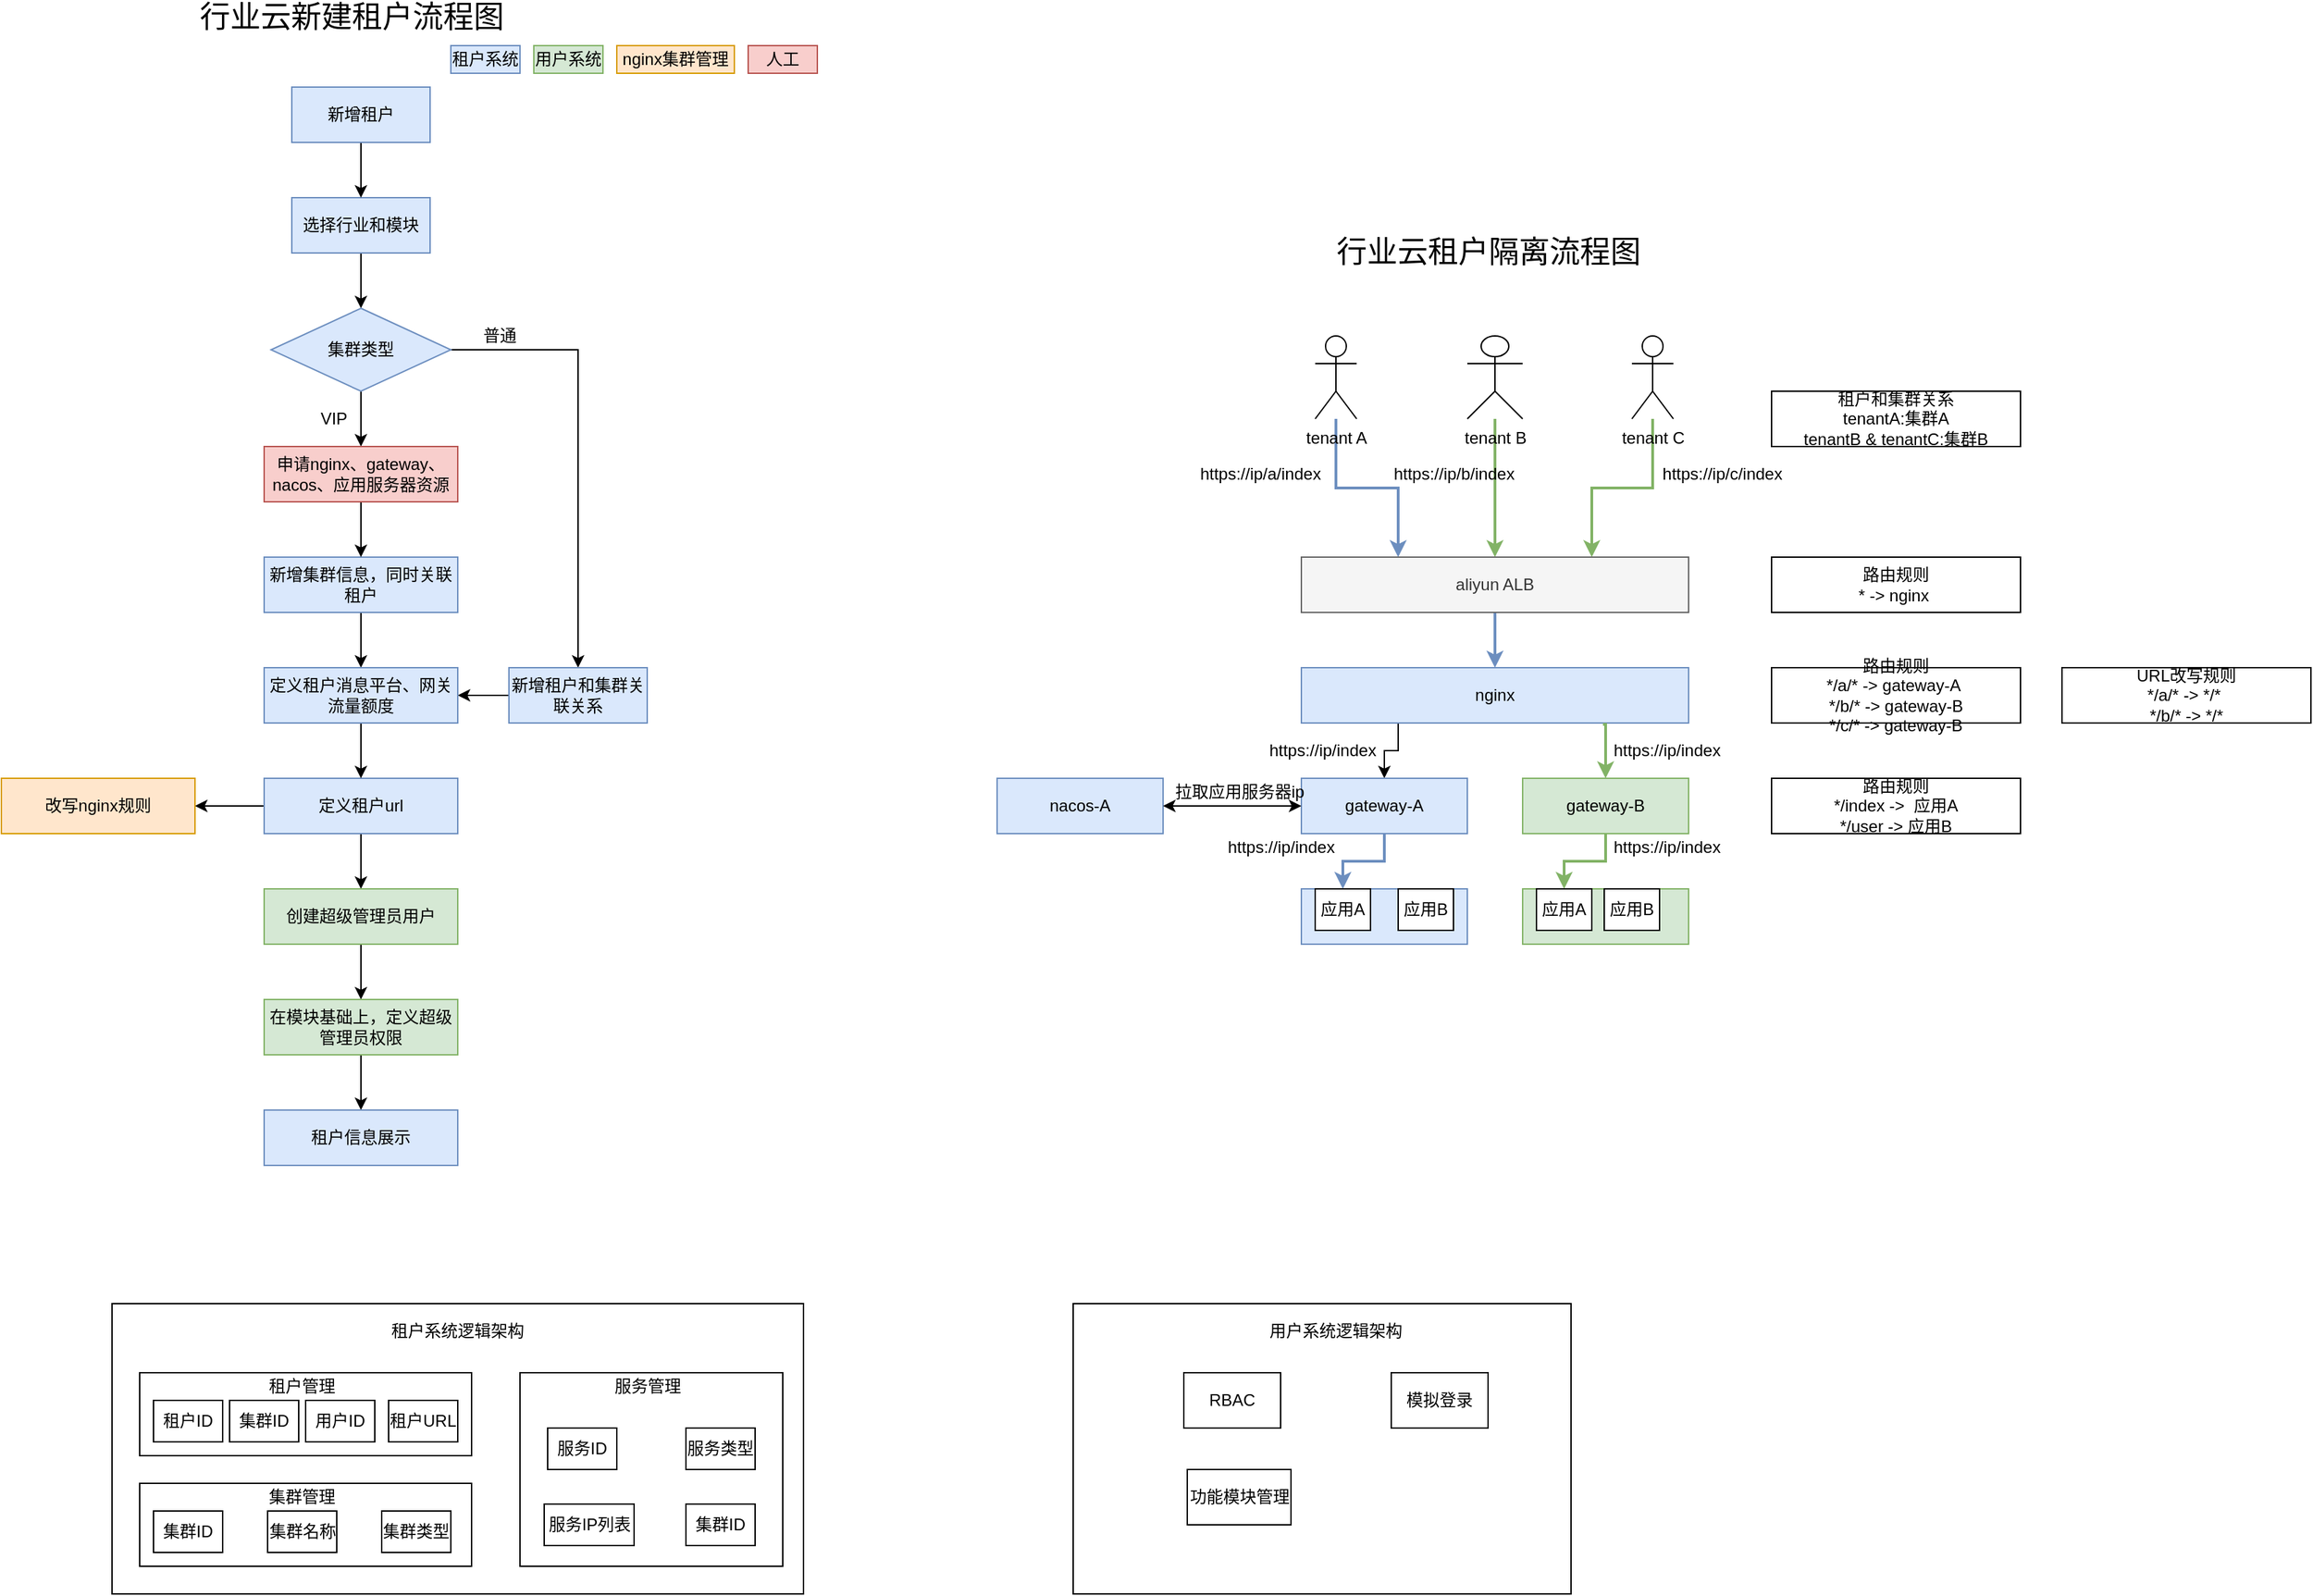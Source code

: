 <mxfile version="14.6.12" type="github">
  <diagram id="JblWaZ8aB8iVZCQLwsj8" name="Page-1">
    <mxGraphModel dx="2249" dy="1931" grid="1" gridSize="10" guides="1" tooltips="1" connect="1" arrows="1" fold="1" page="1" pageScale="1" pageWidth="827" pageHeight="1169" math="0" shadow="0">
      <root>
        <mxCell id="0" />
        <mxCell id="1" parent="0" />
        <mxCell id="si1Oo1tkvW6U5wxhtszM-8" style="edgeStyle=orthogonalEdgeStyle;rounded=0;orthogonalLoop=1;jettySize=auto;html=1;entryX=0.5;entryY=0;entryDx=0;entryDy=0;fillColor=#d5e8d4;strokeColor=#82b366;strokeWidth=2;" parent="1" source="si1Oo1tkvW6U5wxhtszM-1" target="si1Oo1tkvW6U5wxhtszM-6" edge="1">
          <mxGeometry relative="1" as="geometry" />
        </mxCell>
        <mxCell id="si1Oo1tkvW6U5wxhtszM-1" value="tenant B" style="shape=umlActor;verticalLabelPosition=bottom;verticalAlign=top;html=1;outlineConnect=0;" parent="1" vertex="1">
          <mxGeometry x="280" y="40" width="40" height="60" as="geometry" />
        </mxCell>
        <mxCell id="si1Oo1tkvW6U5wxhtszM-9" style="edgeStyle=orthogonalEdgeStyle;rounded=0;orthogonalLoop=1;jettySize=auto;html=1;entryX=0.25;entryY=0;entryDx=0;entryDy=0;fillColor=#dae8fc;strokeColor=#6c8ebf;strokeWidth=2;" parent="1" source="si1Oo1tkvW6U5wxhtszM-2" target="si1Oo1tkvW6U5wxhtszM-6" edge="1">
          <mxGeometry relative="1" as="geometry" />
        </mxCell>
        <mxCell id="si1Oo1tkvW6U5wxhtszM-2" value="tenant A" style="shape=umlActor;verticalLabelPosition=bottom;verticalAlign=top;html=1;outlineConnect=0;" parent="1" vertex="1">
          <mxGeometry x="170" y="40" width="30" height="60" as="geometry" />
        </mxCell>
        <mxCell id="si1Oo1tkvW6U5wxhtszM-10" style="edgeStyle=orthogonalEdgeStyle;rounded=0;orthogonalLoop=1;jettySize=auto;html=1;entryX=0.75;entryY=0;entryDx=0;entryDy=0;strokeColor=#82b366;strokeWidth=2;fillColor=#d5e8d4;" parent="1" source="si1Oo1tkvW6U5wxhtszM-3" target="si1Oo1tkvW6U5wxhtszM-6" edge="1">
          <mxGeometry relative="1" as="geometry" />
        </mxCell>
        <mxCell id="si1Oo1tkvW6U5wxhtszM-3" value="tenant C" style="shape=umlActor;verticalLabelPosition=bottom;verticalAlign=top;html=1;outlineConnect=0;" parent="1" vertex="1">
          <mxGeometry x="399" y="40" width="30" height="60" as="geometry" />
        </mxCell>
        <mxCell id="si1Oo1tkvW6U5wxhtszM-5" value="租户和集群关系&lt;br&gt;tenantA:集群A&lt;br&gt;tenantB &amp;amp; tenantC:集群B" style="rounded=0;whiteSpace=wrap;html=1;" parent="1" vertex="1">
          <mxGeometry x="500" y="80" width="180" height="40" as="geometry" />
        </mxCell>
        <mxCell id="si1Oo1tkvW6U5wxhtszM-17" style="edgeStyle=orthogonalEdgeStyle;rounded=0;orthogonalLoop=1;jettySize=auto;html=1;exitX=0.5;exitY=1;exitDx=0;exitDy=0;strokeColor=#6c8ebf;strokeWidth=2;fillColor=#dae8fc;" parent="1" source="si1Oo1tkvW6U5wxhtszM-6" target="si1Oo1tkvW6U5wxhtszM-14" edge="1">
          <mxGeometry relative="1" as="geometry" />
        </mxCell>
        <mxCell id="si1Oo1tkvW6U5wxhtszM-6" value="aliyun ALB" style="rounded=0;whiteSpace=wrap;html=1;fillColor=#f5f5f5;strokeColor=#666666;fontColor=#333333;" parent="1" vertex="1">
          <mxGeometry x="160" y="200" width="280" height="40" as="geometry" />
        </mxCell>
        <mxCell id="si1Oo1tkvW6U5wxhtszM-11" value="https://ip/a/index" style="text;html=1;align=center;verticalAlign=middle;resizable=0;points=[];autosize=1;strokeColor=none;" parent="1" vertex="1">
          <mxGeometry x="80" y="130" width="100" height="20" as="geometry" />
        </mxCell>
        <mxCell id="si1Oo1tkvW6U5wxhtszM-12" value="https://ip/b/index" style="text;html=1;align=center;verticalAlign=middle;resizable=0;points=[];autosize=1;strokeColor=none;" parent="1" vertex="1">
          <mxGeometry x="220" y="130" width="100" height="20" as="geometry" />
        </mxCell>
        <mxCell id="si1Oo1tkvW6U5wxhtszM-13" value="https://ip/c/index" style="text;html=1;align=center;verticalAlign=middle;resizable=0;points=[];autosize=1;strokeColor=none;" parent="1" vertex="1">
          <mxGeometry x="414" y="130" width="100" height="20" as="geometry" />
        </mxCell>
        <mxCell id="si1Oo1tkvW6U5wxhtszM-123" style="edgeStyle=orthogonalEdgeStyle;rounded=0;orthogonalLoop=1;jettySize=auto;html=1;exitX=0.25;exitY=1;exitDx=0;exitDy=0;entryX=0.5;entryY=0;entryDx=0;entryDy=0;strokeWidth=1;" parent="1" source="si1Oo1tkvW6U5wxhtszM-14" target="si1Oo1tkvW6U5wxhtszM-25" edge="1">
          <mxGeometry relative="1" as="geometry" />
        </mxCell>
        <mxCell id="si1Oo1tkvW6U5wxhtszM-14" value="nginx" style="rounded=0;whiteSpace=wrap;html=1;fillColor=#dae8fc;strokeColor=#6c8ebf;" parent="1" vertex="1">
          <mxGeometry x="160" y="280" width="280" height="40" as="geometry" />
        </mxCell>
        <mxCell id="si1Oo1tkvW6U5wxhtszM-28" style="edgeStyle=orthogonalEdgeStyle;rounded=0;orthogonalLoop=1;jettySize=auto;html=1;exitX=0.779;exitY=1.025;exitDx=0;exitDy=0;entryX=0.5;entryY=0;entryDx=0;entryDy=0;strokeColor=#82b366;strokeWidth=2;fillColor=#d5e8d4;exitPerimeter=0;" parent="1" target="si1Oo1tkvW6U5wxhtszM-26" edge="1" source="si1Oo1tkvW6U5wxhtszM-14">
          <mxGeometry relative="1" as="geometry">
            <mxPoint x="380" y="360" as="sourcePoint" />
          </mxGeometry>
        </mxCell>
        <mxCell id="si1Oo1tkvW6U5wxhtszM-20" value="路由规则&lt;br&gt;* -&amp;gt; nginx&amp;nbsp;" style="rounded=0;whiteSpace=wrap;html=1;" parent="1" vertex="1">
          <mxGeometry x="500" y="200" width="180" height="40" as="geometry" />
        </mxCell>
        <mxCell id="si1Oo1tkvW6U5wxhtszM-56" style="edgeStyle=orthogonalEdgeStyle;rounded=0;orthogonalLoop=1;jettySize=auto;html=1;exitX=0.5;exitY=1;exitDx=0;exitDy=0;entryX=0.5;entryY=0;entryDx=0;entryDy=0;strokeColor=#6c8ebf;strokeWidth=2;fillColor=#dae8fc;" parent="1" source="si1Oo1tkvW6U5wxhtszM-25" target="si1Oo1tkvW6U5wxhtszM-45" edge="1">
          <mxGeometry relative="1" as="geometry" />
        </mxCell>
        <mxCell id="si1Oo1tkvW6U5wxhtszM-25" value="gateway-A" style="rounded=0;whiteSpace=wrap;html=1;fillColor=#dae8fc;strokeColor=#6c8ebf;" parent="1" vertex="1">
          <mxGeometry x="160" y="360" width="120" height="40" as="geometry" />
        </mxCell>
        <mxCell id="si1Oo1tkvW6U5wxhtszM-57" style="edgeStyle=orthogonalEdgeStyle;rounded=0;orthogonalLoop=1;jettySize=auto;html=1;exitX=0.5;exitY=1;exitDx=0;exitDy=0;entryX=0.5;entryY=0;entryDx=0;entryDy=0;strokeColor=#82b366;strokeWidth=2;fillColor=#d5e8d4;" parent="1" source="si1Oo1tkvW6U5wxhtszM-26" target="si1Oo1tkvW6U5wxhtszM-51" edge="1">
          <mxGeometry relative="1" as="geometry" />
        </mxCell>
        <mxCell id="si1Oo1tkvW6U5wxhtszM-26" value="gateway-B" style="rounded=0;whiteSpace=wrap;html=1;fillColor=#d5e8d4;strokeColor=#82b366;" parent="1" vertex="1">
          <mxGeometry x="320" y="360" width="120" height="40" as="geometry" />
        </mxCell>
        <mxCell id="si1Oo1tkvW6U5wxhtszM-29" value="https://ip/index" style="text;html=1;align=center;verticalAlign=middle;resizable=0;points=[];autosize=1;strokeColor=none;" parent="1" vertex="1">
          <mxGeometry x="130" y="330" width="90" height="20" as="geometry" />
        </mxCell>
        <mxCell id="si1Oo1tkvW6U5wxhtszM-30" value="https://ip/index" style="text;html=1;align=center;verticalAlign=middle;resizable=0;points=[];autosize=1;strokeColor=none;" parent="1" vertex="1">
          <mxGeometry x="379" y="330" width="90" height="20" as="geometry" />
        </mxCell>
        <mxCell id="si1Oo1tkvW6U5wxhtszM-31" value="nacos-A" style="rounded=0;whiteSpace=wrap;html=1;fillColor=#dae8fc;strokeColor=#6c8ebf;" parent="1" vertex="1">
          <mxGeometry x="-60" y="360" width="120" height="40" as="geometry" />
        </mxCell>
        <mxCell id="si1Oo1tkvW6U5wxhtszM-35" value="" style="endArrow=classic;startArrow=classic;html=1;entryX=0;entryY=0.5;entryDx=0;entryDy=0;exitX=1;exitY=0.5;exitDx=0;exitDy=0;" parent="1" source="si1Oo1tkvW6U5wxhtszM-31" edge="1" target="si1Oo1tkvW6U5wxhtszM-25">
          <mxGeometry width="50" height="50" relative="1" as="geometry">
            <mxPoint x="100" y="429.5" as="sourcePoint" />
            <mxPoint x="160" y="429.5" as="targetPoint" />
          </mxGeometry>
        </mxCell>
        <mxCell id="si1Oo1tkvW6U5wxhtszM-38" value="拉取应用服务器ip" style="text;html=1;align=center;verticalAlign=middle;resizable=0;points=[];autosize=1;strokeColor=none;" parent="1" vertex="1">
          <mxGeometry x="60" y="360" width="110" height="20" as="geometry" />
        </mxCell>
        <mxCell id="si1Oo1tkvW6U5wxhtszM-41" value="路由规则&lt;br&gt;*/index -&amp;gt;&amp;nbsp; 应用A&lt;br&gt;*/user -&amp;gt; 应用B" style="rounded=0;whiteSpace=wrap;html=1;" parent="1" vertex="1">
          <mxGeometry x="500" y="360" width="180" height="40" as="geometry" />
        </mxCell>
        <mxCell id="si1Oo1tkvW6U5wxhtszM-44" value="" style="rounded=0;whiteSpace=wrap;html=1;fillColor=#dae8fc;strokeColor=#6c8ebf;" parent="1" vertex="1">
          <mxGeometry x="160" y="440" width="120" height="40" as="geometry" />
        </mxCell>
        <mxCell id="si1Oo1tkvW6U5wxhtszM-45" value="应用A" style="rounded=0;whiteSpace=wrap;html=1;" parent="1" vertex="1">
          <mxGeometry x="170" y="440" width="40" height="30" as="geometry" />
        </mxCell>
        <mxCell id="si1Oo1tkvW6U5wxhtszM-46" value="应用B" style="rounded=0;whiteSpace=wrap;html=1;" parent="1" vertex="1">
          <mxGeometry x="230" y="440" width="40" height="30" as="geometry" />
        </mxCell>
        <mxCell id="si1Oo1tkvW6U5wxhtszM-50" value="" style="rounded=0;whiteSpace=wrap;html=1;fillColor=#d5e8d4;strokeColor=#82b366;" parent="1" vertex="1">
          <mxGeometry x="320" y="440" width="120" height="40" as="geometry" />
        </mxCell>
        <mxCell id="si1Oo1tkvW6U5wxhtszM-51" value="应用A" style="rounded=0;whiteSpace=wrap;html=1;" parent="1" vertex="1">
          <mxGeometry x="330" y="440" width="40" height="30" as="geometry" />
        </mxCell>
        <mxCell id="si1Oo1tkvW6U5wxhtszM-52" value="应用B" style="rounded=0;whiteSpace=wrap;html=1;" parent="1" vertex="1">
          <mxGeometry x="379" y="440" width="40" height="30" as="geometry" />
        </mxCell>
        <mxCell id="si1Oo1tkvW6U5wxhtszM-58" value="https://ip/index" style="text;html=1;align=center;verticalAlign=middle;resizable=0;points=[];autosize=1;strokeColor=none;" parent="1" vertex="1">
          <mxGeometry x="100" y="400" width="90" height="20" as="geometry" />
        </mxCell>
        <mxCell id="si1Oo1tkvW6U5wxhtszM-61" value="https://ip/index" style="text;html=1;align=center;verticalAlign=middle;resizable=0;points=[];autosize=1;strokeColor=none;" parent="1" vertex="1">
          <mxGeometry x="379" y="400" width="90" height="20" as="geometry" />
        </mxCell>
        <mxCell id="si1Oo1tkvW6U5wxhtszM-64" value="&lt;font style=&quot;font-size: 22px&quot;&gt;行业云租户隔离流程图&lt;/font&gt;" style="text;html=1;align=center;verticalAlign=middle;resizable=0;points=[];autosize=1;strokeColor=none;" parent="1" vertex="1">
          <mxGeometry x="175" y="-30" width="240" height="20" as="geometry" />
        </mxCell>
        <mxCell id="si1Oo1tkvW6U5wxhtszM-65" value="&lt;font style=&quot;font-size: 22px&quot;&gt;行业云新建租户流程图&lt;/font&gt;" style="text;html=1;align=center;verticalAlign=middle;resizable=0;points=[];autosize=1;strokeColor=none;" parent="1" vertex="1">
          <mxGeometry x="-647.5" y="-200" width="240" height="20" as="geometry" />
        </mxCell>
        <mxCell id="si1Oo1tkvW6U5wxhtszM-69" style="edgeStyle=orthogonalEdgeStyle;rounded=0;orthogonalLoop=1;jettySize=auto;html=1;exitX=0.5;exitY=1;exitDx=0;exitDy=0;entryX=0.5;entryY=0;entryDx=0;entryDy=0;strokeWidth=1;" parent="1" source="si1Oo1tkvW6U5wxhtszM-66" target="si1Oo1tkvW6U5wxhtszM-68" edge="1">
          <mxGeometry relative="1" as="geometry" />
        </mxCell>
        <mxCell id="si1Oo1tkvW6U5wxhtszM-66" value="选择行业和模块" style="rounded=0;whiteSpace=wrap;html=1;fillColor=#dae8fc;strokeColor=#6c8ebf;" parent="1" vertex="1">
          <mxGeometry x="-570" y="-60" width="100" height="40" as="geometry" />
        </mxCell>
        <mxCell id="si1Oo1tkvW6U5wxhtszM-73" style="edgeStyle=orthogonalEdgeStyle;rounded=0;orthogonalLoop=1;jettySize=auto;html=1;strokeWidth=1;" parent="1" source="si1Oo1tkvW6U5wxhtszM-68" target="si1Oo1tkvW6U5wxhtszM-72" edge="1">
          <mxGeometry relative="1" as="geometry" />
        </mxCell>
        <mxCell id="oAvXjp7Cg_e-QrGF-36S-9" style="edgeStyle=orthogonalEdgeStyle;rounded=0;orthogonalLoop=1;jettySize=auto;html=1;exitX=0.5;exitY=1;exitDx=0;exitDy=0;entryX=0.5;entryY=0;entryDx=0;entryDy=0;" edge="1" parent="1" source="si1Oo1tkvW6U5wxhtszM-68" target="si1Oo1tkvW6U5wxhtszM-85">
          <mxGeometry relative="1" as="geometry" />
        </mxCell>
        <mxCell id="si1Oo1tkvW6U5wxhtszM-68" value="集群类型" style="rhombus;whiteSpace=wrap;html=1;fillColor=#dae8fc;strokeColor=#6c8ebf;strokeWidth=1;" parent="1" vertex="1">
          <mxGeometry x="-585" y="20" width="130" height="60" as="geometry" />
        </mxCell>
        <mxCell id="oAvXjp7Cg_e-QrGF-36S-14" style="edgeStyle=orthogonalEdgeStyle;rounded=0;orthogonalLoop=1;jettySize=auto;html=1;exitX=0;exitY=0.5;exitDx=0;exitDy=0;entryX=1;entryY=0.5;entryDx=0;entryDy=0;" edge="1" parent="1" source="si1Oo1tkvW6U5wxhtszM-72" target="oAvXjp7Cg_e-QrGF-36S-13">
          <mxGeometry relative="1" as="geometry" />
        </mxCell>
        <mxCell id="si1Oo1tkvW6U5wxhtszM-72" value="新增租户和集群关联关系" style="rounded=0;whiteSpace=wrap;html=1;fillColor=#dae8fc;strokeColor=#6c8ebf;strokeWidth=1;" parent="1" vertex="1">
          <mxGeometry x="-413" y="280" width="100" height="40" as="geometry" />
        </mxCell>
        <mxCell id="si1Oo1tkvW6U5wxhtszM-74" value="普通" style="text;html=1;align=center;verticalAlign=middle;resizable=0;points=[];autosize=1;strokeColor=none;strokeWidth=1;" parent="1" vertex="1">
          <mxGeometry x="-440" y="30" width="40" height="20" as="geometry" />
        </mxCell>
        <mxCell id="oAvXjp7Cg_e-QrGF-36S-15" style="edgeStyle=orthogonalEdgeStyle;rounded=0;orthogonalLoop=1;jettySize=auto;html=1;exitX=0.5;exitY=1;exitDx=0;exitDy=0;entryX=0.5;entryY=0;entryDx=0;entryDy=0;" edge="1" parent="1" source="si1Oo1tkvW6U5wxhtszM-75" target="oAvXjp7Cg_e-QrGF-36S-13">
          <mxGeometry relative="1" as="geometry" />
        </mxCell>
        <mxCell id="si1Oo1tkvW6U5wxhtszM-75" value="新增集群信息，同时关联租户" style="rounded=0;whiteSpace=wrap;html=1;fillColor=#dae8fc;strokeColor=#6c8ebf;strokeWidth=1;" parent="1" vertex="1">
          <mxGeometry x="-590" y="200" width="140" height="40" as="geometry" />
        </mxCell>
        <mxCell id="si1Oo1tkvW6U5wxhtszM-80" style="edgeStyle=orthogonalEdgeStyle;rounded=0;orthogonalLoop=1;jettySize=auto;html=1;exitX=0.5;exitY=1;exitDx=0;exitDy=0;entryX=0.5;entryY=0;entryDx=0;entryDy=0;strokeWidth=1;" parent="1" source="si1Oo1tkvW6U5wxhtszM-76" target="si1Oo1tkvW6U5wxhtszM-79" edge="1">
          <mxGeometry relative="1" as="geometry" />
        </mxCell>
        <mxCell id="si1Oo1tkvW6U5wxhtszM-88" style="edgeStyle=orthogonalEdgeStyle;rounded=0;orthogonalLoop=1;jettySize=auto;html=1;entryX=1;entryY=0.5;entryDx=0;entryDy=0;strokeWidth=1;" parent="1" source="si1Oo1tkvW6U5wxhtszM-76" target="si1Oo1tkvW6U5wxhtszM-86" edge="1">
          <mxGeometry relative="1" as="geometry" />
        </mxCell>
        <mxCell id="si1Oo1tkvW6U5wxhtszM-76" value="定义租户url" style="rounded=0;whiteSpace=wrap;html=1;fillColor=#dae8fc;strokeColor=#6c8ebf;strokeWidth=1;" parent="1" vertex="1">
          <mxGeometry x="-590" y="360" width="140" height="40" as="geometry" />
        </mxCell>
        <mxCell id="si1Oo1tkvW6U5wxhtszM-90" style="edgeStyle=orthogonalEdgeStyle;rounded=0;orthogonalLoop=1;jettySize=auto;html=1;exitX=0.5;exitY=1;exitDx=0;exitDy=0;entryX=0.5;entryY=0;entryDx=0;entryDy=0;strokeWidth=1;" parent="1" source="si1Oo1tkvW6U5wxhtszM-79" target="si1Oo1tkvW6U5wxhtszM-89" edge="1">
          <mxGeometry relative="1" as="geometry" />
        </mxCell>
        <mxCell id="si1Oo1tkvW6U5wxhtszM-79" value="创建超级管理员用户" style="rounded=0;whiteSpace=wrap;html=1;fillColor=#d5e8d4;strokeColor=#82b366;" parent="1" vertex="1">
          <mxGeometry x="-590" y="440" width="140" height="40" as="geometry" />
        </mxCell>
        <mxCell id="si1Oo1tkvW6U5wxhtszM-82" value="租户系统" style="rounded=0;whiteSpace=wrap;html=1;fillColor=#dae8fc;strokeColor=#6c8ebf;" parent="1" vertex="1">
          <mxGeometry x="-455" y="-170" width="50" height="20" as="geometry" />
        </mxCell>
        <mxCell id="si1Oo1tkvW6U5wxhtszM-83" value="用户系统" style="rounded=0;whiteSpace=wrap;html=1;fillColor=#d5e8d4;strokeColor=#82b366;" parent="1" vertex="1">
          <mxGeometry x="-395" y="-170" width="50" height="20" as="geometry" />
        </mxCell>
        <mxCell id="si1Oo1tkvW6U5wxhtszM-84" value="nginx集群管理" style="rounded=0;whiteSpace=wrap;html=1;fillColor=#ffe6cc;strokeColor=#d79b00;" parent="1" vertex="1">
          <mxGeometry x="-335" y="-170" width="85" height="20" as="geometry" />
        </mxCell>
        <mxCell id="oAvXjp7Cg_e-QrGF-36S-10" style="edgeStyle=orthogonalEdgeStyle;rounded=0;orthogonalLoop=1;jettySize=auto;html=1;exitX=0.5;exitY=1;exitDx=0;exitDy=0;entryX=0.5;entryY=0;entryDx=0;entryDy=0;" edge="1" parent="1" source="si1Oo1tkvW6U5wxhtszM-85" target="si1Oo1tkvW6U5wxhtszM-75">
          <mxGeometry relative="1" as="geometry" />
        </mxCell>
        <mxCell id="si1Oo1tkvW6U5wxhtszM-85" value="申请nginx、gateway、nacos、应用服务器资源" style="rounded=0;whiteSpace=wrap;html=1;fillColor=#f8cecc;strokeColor=#b85450;strokeWidth=1;" parent="1" vertex="1">
          <mxGeometry x="-590" y="120" width="140" height="40" as="geometry" />
        </mxCell>
        <mxCell id="si1Oo1tkvW6U5wxhtszM-86" value="改写nginx规则" style="rounded=0;whiteSpace=wrap;html=1;fillColor=#ffe6cc;strokeColor=#d79b00;strokeWidth=1;" parent="1" vertex="1">
          <mxGeometry x="-780" y="360" width="140" height="40" as="geometry" />
        </mxCell>
        <mxCell id="oAvXjp7Cg_e-QrGF-36S-18" style="edgeStyle=orthogonalEdgeStyle;rounded=0;orthogonalLoop=1;jettySize=auto;html=1;exitX=0.5;exitY=1;exitDx=0;exitDy=0;entryX=0.5;entryY=0;entryDx=0;entryDy=0;" edge="1" parent="1" source="si1Oo1tkvW6U5wxhtszM-89" target="oAvXjp7Cg_e-QrGF-36S-17">
          <mxGeometry relative="1" as="geometry" />
        </mxCell>
        <mxCell id="si1Oo1tkvW6U5wxhtszM-89" value="在模块基础上，定义超级管理员权限" style="rounded=0;whiteSpace=wrap;html=1;fillColor=#d5e8d4;strokeColor=#82b366;" parent="1" vertex="1">
          <mxGeometry x="-590" y="520" width="140" height="40" as="geometry" />
        </mxCell>
        <mxCell id="si1Oo1tkvW6U5wxhtszM-92" value="" style="rounded=0;whiteSpace=wrap;html=1;strokeWidth=1;" parent="1" vertex="1">
          <mxGeometry x="-700" y="740" width="500" height="210" as="geometry" />
        </mxCell>
        <mxCell id="si1Oo1tkvW6U5wxhtszM-93" value="租户系统逻辑架构" style="text;html=1;strokeColor=none;fillColor=none;align=center;verticalAlign=middle;whiteSpace=wrap;rounded=0;" parent="1" vertex="1">
          <mxGeometry x="-500" y="750" width="100" height="20" as="geometry" />
        </mxCell>
        <mxCell id="si1Oo1tkvW6U5wxhtszM-94" value="" style="rounded=0;whiteSpace=wrap;html=1;strokeWidth=1;" parent="1" vertex="1">
          <mxGeometry x="-680" y="790" width="240" height="60" as="geometry" />
        </mxCell>
        <mxCell id="si1Oo1tkvW6U5wxhtszM-95" value="" style="rounded=0;whiteSpace=wrap;html=1;strokeWidth=1;" parent="1" vertex="1">
          <mxGeometry x="-680" y="870" width="240" height="60" as="geometry" />
        </mxCell>
        <mxCell id="si1Oo1tkvW6U5wxhtszM-97" value="" style="rounded=0;whiteSpace=wrap;html=1;strokeWidth=1;" parent="1" vertex="1">
          <mxGeometry x="-405" y="790" width="190" height="140" as="geometry" />
        </mxCell>
        <mxCell id="si1Oo1tkvW6U5wxhtszM-98" value="租户ID" style="rounded=0;whiteSpace=wrap;html=1;strokeWidth=1;" parent="1" vertex="1">
          <mxGeometry x="-670" y="810" width="50" height="30" as="geometry" />
        </mxCell>
        <mxCell id="si1Oo1tkvW6U5wxhtszM-99" value="集群ID" style="rounded=0;whiteSpace=wrap;html=1;strokeWidth=1;" parent="1" vertex="1">
          <mxGeometry x="-615" y="810" width="50" height="30" as="geometry" />
        </mxCell>
        <mxCell id="si1Oo1tkvW6U5wxhtszM-100" value="用户ID" style="rounded=0;whiteSpace=wrap;html=1;strokeWidth=1;" parent="1" vertex="1">
          <mxGeometry x="-560" y="810" width="50" height="30" as="geometry" />
        </mxCell>
        <mxCell id="si1Oo1tkvW6U5wxhtszM-101" value="集群ID" style="rounded=0;whiteSpace=wrap;html=1;strokeWidth=1;" parent="1" vertex="1">
          <mxGeometry x="-670" y="890" width="50" height="30" as="geometry" />
        </mxCell>
        <mxCell id="si1Oo1tkvW6U5wxhtszM-102" value="租户URL" style="rounded=0;whiteSpace=wrap;html=1;strokeWidth=1;" parent="1" vertex="1">
          <mxGeometry x="-500" y="810" width="50" height="30" as="geometry" />
        </mxCell>
        <mxCell id="si1Oo1tkvW6U5wxhtszM-104" value="服务ID" style="rounded=0;whiteSpace=wrap;html=1;strokeWidth=1;" parent="1" vertex="1">
          <mxGeometry x="-385" y="830" width="50" height="30" as="geometry" />
        </mxCell>
        <mxCell id="si1Oo1tkvW6U5wxhtszM-105" value="服务类型" style="rounded=0;whiteSpace=wrap;html=1;strokeWidth=1;" parent="1" vertex="1">
          <mxGeometry x="-285" y="830" width="50" height="30" as="geometry" />
        </mxCell>
        <mxCell id="si1Oo1tkvW6U5wxhtszM-106" value="服务IP列表" style="rounded=0;whiteSpace=wrap;html=1;strokeWidth=1;" parent="1" vertex="1">
          <mxGeometry x="-387.5" y="885" width="65" height="30" as="geometry" />
        </mxCell>
        <mxCell id="si1Oo1tkvW6U5wxhtszM-107" value="集群ID" style="rounded=0;whiteSpace=wrap;html=1;strokeWidth=1;" parent="1" vertex="1">
          <mxGeometry x="-285" y="885" width="50" height="30" as="geometry" />
        </mxCell>
        <mxCell id="si1Oo1tkvW6U5wxhtszM-109" value="租户管理" style="text;html=1;strokeColor=none;fillColor=none;align=center;verticalAlign=middle;whiteSpace=wrap;rounded=0;" parent="1" vertex="1">
          <mxGeometry x="-590" y="790" width="55" height="20" as="geometry" />
        </mxCell>
        <mxCell id="si1Oo1tkvW6U5wxhtszM-110" value="集群管理" style="text;html=1;strokeColor=none;fillColor=none;align=center;verticalAlign=middle;whiteSpace=wrap;rounded=0;" parent="1" vertex="1">
          <mxGeometry x="-590" y="870" width="55" height="20" as="geometry" />
        </mxCell>
        <mxCell id="si1Oo1tkvW6U5wxhtszM-111" value="服务管理" style="text;html=1;strokeColor=none;fillColor=none;align=center;verticalAlign=middle;whiteSpace=wrap;rounded=0;" parent="1" vertex="1">
          <mxGeometry x="-340" y="790" width="55" height="20" as="geometry" />
        </mxCell>
        <mxCell id="si1Oo1tkvW6U5wxhtszM-113" value="" style="rounded=0;whiteSpace=wrap;html=1;strokeWidth=1;" parent="1" vertex="1">
          <mxGeometry x="-5" y="740" width="360" height="210" as="geometry" />
        </mxCell>
        <mxCell id="si1Oo1tkvW6U5wxhtszM-114" value="用户系统逻辑架构" style="text;html=1;strokeColor=none;fillColor=none;align=center;verticalAlign=middle;whiteSpace=wrap;rounded=0;" parent="1" vertex="1">
          <mxGeometry x="135" y="750" width="100" height="20" as="geometry" />
        </mxCell>
        <mxCell id="si1Oo1tkvW6U5wxhtszM-115" value="RBAC" style="rounded=0;whiteSpace=wrap;html=1;strokeWidth=1;" parent="1" vertex="1">
          <mxGeometry x="75" y="790" width="70" height="40" as="geometry" />
        </mxCell>
        <mxCell id="si1Oo1tkvW6U5wxhtszM-116" value="模拟登录" style="rounded=0;whiteSpace=wrap;html=1;strokeWidth=1;" parent="1" vertex="1">
          <mxGeometry x="225" y="790" width="70" height="40" as="geometry" />
        </mxCell>
        <mxCell id="si1Oo1tkvW6U5wxhtszM-117" value="功能模块管理" style="rounded=0;whiteSpace=wrap;html=1;strokeWidth=1;" parent="1" vertex="1">
          <mxGeometry x="77.5" y="860" width="75" height="40" as="geometry" />
        </mxCell>
        <mxCell id="si1Oo1tkvW6U5wxhtszM-118" value="URL改写规则&lt;br&gt;*/a/* -&amp;gt; */*&amp;nbsp;&lt;br&gt;*/b/* -&amp;gt; */*" style="rounded=0;whiteSpace=wrap;html=1;" parent="1" vertex="1">
          <mxGeometry x="710" y="280" width="180" height="40" as="geometry" />
        </mxCell>
        <mxCell id="si1Oo1tkvW6U5wxhtszM-119" value="路由规则&lt;br&gt;*/a/* -&amp;gt; gateway-A&amp;nbsp;&lt;br&gt;*/b/* -&amp;gt; gateway-B&lt;br&gt;*/c/* -&amp;gt; gateway-B" style="rounded=0;whiteSpace=wrap;html=1;" parent="1" vertex="1">
          <mxGeometry x="500" y="280" width="180" height="40" as="geometry" />
        </mxCell>
        <mxCell id="oAvXjp7Cg_e-QrGF-36S-2" style="edgeStyle=orthogonalEdgeStyle;rounded=0;orthogonalLoop=1;jettySize=auto;html=1;exitX=0.5;exitY=1;exitDx=0;exitDy=0;entryX=0.5;entryY=0;entryDx=0;entryDy=0;" edge="1" parent="1" source="oAvXjp7Cg_e-QrGF-36S-1" target="si1Oo1tkvW6U5wxhtszM-66">
          <mxGeometry relative="1" as="geometry" />
        </mxCell>
        <mxCell id="oAvXjp7Cg_e-QrGF-36S-1" value="新增租户" style="rounded=0;whiteSpace=wrap;html=1;fillColor=#dae8fc;strokeColor=#6c8ebf;" vertex="1" parent="1">
          <mxGeometry x="-570" y="-140" width="100" height="40" as="geometry" />
        </mxCell>
        <mxCell id="oAvXjp7Cg_e-QrGF-36S-3" value="人工" style="rounded=0;whiteSpace=wrap;html=1;fillColor=#f8cecc;strokeColor=#b85450;" vertex="1" parent="1">
          <mxGeometry x="-240" y="-170" width="50" height="20" as="geometry" />
        </mxCell>
        <mxCell id="oAvXjp7Cg_e-QrGF-36S-5" value="集群名称" style="rounded=0;whiteSpace=wrap;html=1;strokeWidth=1;" vertex="1" parent="1">
          <mxGeometry x="-587.5" y="890" width="50" height="30" as="geometry" />
        </mxCell>
        <mxCell id="oAvXjp7Cg_e-QrGF-36S-6" value="集群类型" style="rounded=0;whiteSpace=wrap;html=1;strokeWidth=1;" vertex="1" parent="1">
          <mxGeometry x="-505" y="890" width="50" height="30" as="geometry" />
        </mxCell>
        <mxCell id="oAvXjp7Cg_e-QrGF-36S-11" value="VIP" style="text;html=1;align=center;verticalAlign=middle;resizable=0;points=[];autosize=1;strokeColor=none;" vertex="1" parent="1">
          <mxGeometry x="-555" y="90" width="30" height="20" as="geometry" />
        </mxCell>
        <mxCell id="oAvXjp7Cg_e-QrGF-36S-16" style="edgeStyle=orthogonalEdgeStyle;rounded=0;orthogonalLoop=1;jettySize=auto;html=1;exitX=0.5;exitY=1;exitDx=0;exitDy=0;entryX=0.5;entryY=0;entryDx=0;entryDy=0;" edge="1" parent="1" source="oAvXjp7Cg_e-QrGF-36S-13" target="si1Oo1tkvW6U5wxhtszM-76">
          <mxGeometry relative="1" as="geometry" />
        </mxCell>
        <mxCell id="oAvXjp7Cg_e-QrGF-36S-13" value="定义租户消息平台、网关流量额度" style="rounded=0;whiteSpace=wrap;html=1;fillColor=#dae8fc;strokeColor=#6c8ebf;strokeWidth=1;" vertex="1" parent="1">
          <mxGeometry x="-590" y="280" width="140" height="40" as="geometry" />
        </mxCell>
        <mxCell id="oAvXjp7Cg_e-QrGF-36S-17" value="租户信息展示" style="rounded=0;whiteSpace=wrap;html=1;fillColor=#dae8fc;strokeColor=#6c8ebf;" vertex="1" parent="1">
          <mxGeometry x="-590" y="600" width="140" height="40" as="geometry" />
        </mxCell>
      </root>
    </mxGraphModel>
  </diagram>
</mxfile>
